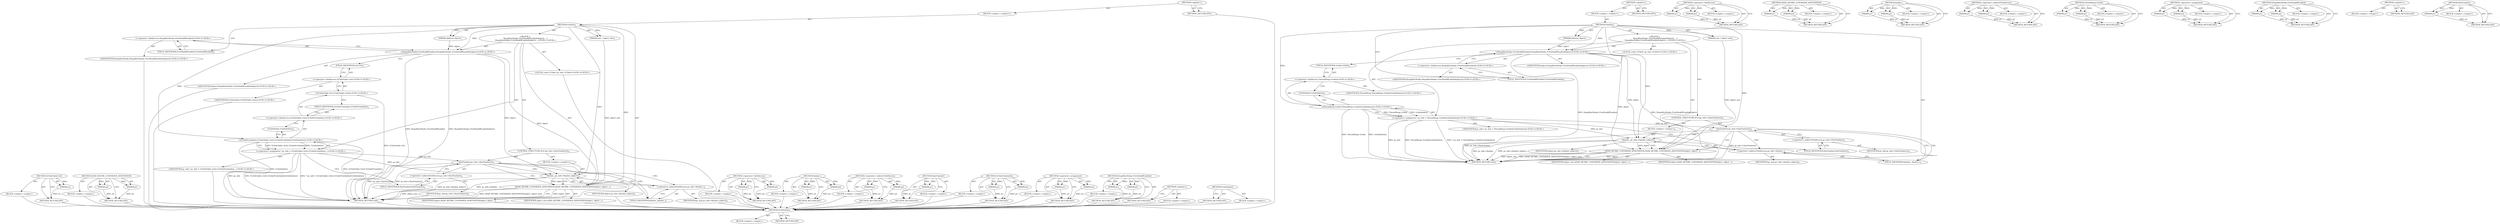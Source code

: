digraph "GcInfoIndex" {
vulnerable_80 [label=<(METHOD,GcInfoIndex)>];
vulnerable_81 [label=<(BLOCK,&lt;empty&gt;,&lt;empty&gt;)>];
vulnerable_82 [label=<(METHOD_RETURN,ANY)>];
vulnerable_6 [label=<(METHOD,&lt;global&gt;)<SUB>1</SUB>>];
vulnerable_7 [label=<(BLOCK,&lt;empty&gt;,&lt;empty&gt;)<SUB>1</SUB>>];
vulnerable_8 [label=<(METHOD,Finalize)<SUB>1</SUB>>];
vulnerable_9 [label=<(PARAM,Address object)<SUB>1</SUB>>];
vulnerable_10 [label=<(PARAM,size_t object_size)<SUB>1</SUB>>];
vulnerable_11 [label="<(BLOCK,{
   HeapAllocHooks::FreeHookIfEnabled(object);...,{
   HeapAllocHooks::FreeHookIfEnabled(object);...)<SUB>1</SUB>>"];
vulnerable_12 [label="<(HeapAllocHooks.FreeHookIfEnabled,HeapAllocHooks::FreeHookIfEnabled(object))<SUB>2</SUB>>"];
vulnerable_13 [label="<(&lt;operator&gt;.fieldAccess,HeapAllocHooks::FreeHookIfEnabled)<SUB>2</SUB>>"];
vulnerable_14 [label="<(IDENTIFIER,HeapAllocHooks,HeapAllocHooks::FreeHookIfEnabled(object))<SUB>2</SUB>>"];
vulnerable_15 [label=<(FIELD_IDENTIFIER,FreeHookIfEnabled,FreeHookIfEnabled)<SUB>2</SUB>>];
vulnerable_16 [label="<(IDENTIFIER,object,HeapAllocHooks::FreeHookIfEnabled(object))<SUB>2</SUB>>"];
vulnerable_17 [label="<(LOCAL,const GCInfo* gc_info: GCInfo*)<SUB>3</SUB>>"];
vulnerable_18 [label="<(&lt;operator&gt;.assignment,* gc_info = ThreadHeap::GcInfo(GcInfoIndex()))<SUB>3</SUB>>"];
vulnerable_19 [label="<(IDENTIFIER,gc_info,* gc_info = ThreadHeap::GcInfo(GcInfoIndex()))<SUB>3</SUB>>"];
vulnerable_20 [label="<(ThreadHeap.GcInfo,ThreadHeap::GcInfo(GcInfoIndex()))<SUB>3</SUB>>"];
vulnerable_21 [label="<(&lt;operator&gt;.fieldAccess,ThreadHeap::GcInfo)<SUB>3</SUB>>"];
vulnerable_22 [label="<(IDENTIFIER,ThreadHeap,ThreadHeap::GcInfo(GcInfoIndex()))<SUB>3</SUB>>"];
vulnerable_23 [label=<(FIELD_IDENTIFIER,GcInfo,GcInfo)<SUB>3</SUB>>];
vulnerable_24 [label=<(GcInfoIndex,GcInfoIndex())<SUB>3</SUB>>];
vulnerable_25 [label=<(CONTROL_STRUCTURE,IF,if (gc_info-&gt;HasFinalizer()))<SUB>4</SUB>>];
vulnerable_26 [label=<(HasFinalizer,gc_info-&gt;HasFinalizer())<SUB>4</SUB>>];
vulnerable_27 [label=<(&lt;operator&gt;.indirectFieldAccess,gc_info-&gt;HasFinalizer)<SUB>4</SUB>>];
vulnerable_28 [label=<(IDENTIFIER,gc_info,gc_info-&gt;HasFinalizer())<SUB>4</SUB>>];
vulnerable_29 [label=<(FIELD_IDENTIFIER,HasFinalizer,HasFinalizer)<SUB>4</SUB>>];
vulnerable_30 [label=<(BLOCK,&lt;empty&gt;,&lt;empty&gt;)<SUB>5</SUB>>];
vulnerable_31 [label=<(finalize_,gc_info-&gt;finalize_(object))<SUB>5</SUB>>];
vulnerable_32 [label=<(&lt;operator&gt;.indirectFieldAccess,gc_info-&gt;finalize_)<SUB>5</SUB>>];
vulnerable_33 [label=<(IDENTIFIER,gc_info,gc_info-&gt;finalize_(object))<SUB>5</SUB>>];
vulnerable_34 [label=<(FIELD_IDENTIFIER,finalize_,finalize_)<SUB>5</SUB>>];
vulnerable_35 [label=<(IDENTIFIER,object,gc_info-&gt;finalize_(object))<SUB>5</SUB>>];
vulnerable_36 [label=<(ASAN_RETIRE_CONTAINER_ANNOTATION,ASAN_RETIRE_CONTAINER_ANNOTATION(object, object...)<SUB>7</SUB>>];
vulnerable_37 [label=<(IDENTIFIER,object,ASAN_RETIRE_CONTAINER_ANNOTATION(object, object...)<SUB>7</SUB>>];
vulnerable_38 [label=<(IDENTIFIER,object_size,ASAN_RETIRE_CONTAINER_ANNOTATION(object, object...)<SUB>7</SUB>>];
vulnerable_39 [label=<(METHOD_RETURN,void)<SUB>1</SUB>>];
vulnerable_41 [label=<(METHOD_RETURN,ANY)<SUB>1</SUB>>];
vulnerable_65 [label=<(METHOD,&lt;operator&gt;.fieldAccess)>];
vulnerable_66 [label=<(PARAM,p1)>];
vulnerable_67 [label=<(PARAM,p2)>];
vulnerable_68 [label=<(BLOCK,&lt;empty&gt;,&lt;empty&gt;)>];
vulnerable_69 [label=<(METHOD_RETURN,ANY)>];
vulnerable_97 [label=<(METHOD,ASAN_RETIRE_CONTAINER_ANNOTATION)>];
vulnerable_98 [label=<(PARAM,p1)>];
vulnerable_99 [label=<(PARAM,p2)>];
vulnerable_100 [label=<(BLOCK,&lt;empty&gt;,&lt;empty&gt;)>];
vulnerable_101 [label=<(METHOD_RETURN,ANY)>];
vulnerable_92 [label=<(METHOD,finalize_)>];
vulnerable_93 [label=<(PARAM,p1)>];
vulnerable_94 [label=<(PARAM,p2)>];
vulnerable_95 [label=<(BLOCK,&lt;empty&gt;,&lt;empty&gt;)>];
vulnerable_96 [label=<(METHOD_RETURN,ANY)>];
vulnerable_87 [label=<(METHOD,&lt;operator&gt;.indirectFieldAccess)>];
vulnerable_88 [label=<(PARAM,p1)>];
vulnerable_89 [label=<(PARAM,p2)>];
vulnerable_90 [label=<(BLOCK,&lt;empty&gt;,&lt;empty&gt;)>];
vulnerable_91 [label=<(METHOD_RETURN,ANY)>];
vulnerable_75 [label=<(METHOD,ThreadHeap.GcInfo)>];
vulnerable_76 [label=<(PARAM,p1)>];
vulnerable_77 [label=<(PARAM,p2)>];
vulnerable_78 [label=<(BLOCK,&lt;empty&gt;,&lt;empty&gt;)>];
vulnerable_79 [label=<(METHOD_RETURN,ANY)>];
vulnerable_70 [label=<(METHOD,&lt;operator&gt;.assignment)>];
vulnerable_71 [label=<(PARAM,p1)>];
vulnerable_72 [label=<(PARAM,p2)>];
vulnerable_73 [label=<(BLOCK,&lt;empty&gt;,&lt;empty&gt;)>];
vulnerable_74 [label=<(METHOD_RETURN,ANY)>];
vulnerable_60 [label=<(METHOD,HeapAllocHooks.FreeHookIfEnabled)>];
vulnerable_61 [label=<(PARAM,p1)>];
vulnerable_62 [label=<(PARAM,p2)>];
vulnerable_63 [label=<(BLOCK,&lt;empty&gt;,&lt;empty&gt;)>];
vulnerable_64 [label=<(METHOD_RETURN,ANY)>];
vulnerable_54 [label=<(METHOD,&lt;global&gt;)<SUB>1</SUB>>];
vulnerable_55 [label=<(BLOCK,&lt;empty&gt;,&lt;empty&gt;)>];
vulnerable_56 [label=<(METHOD_RETURN,ANY)>];
vulnerable_83 [label=<(METHOD,HasFinalizer)>];
vulnerable_84 [label=<(PARAM,p1)>];
vulnerable_85 [label=<(BLOCK,&lt;empty&gt;,&lt;empty&gt;)>];
vulnerable_86 [label=<(METHOD_RETURN,ANY)>];
fixed_83 [label=<(METHOD,GCInfoTable.Get)>];
fixed_84 [label=<(PARAM,p1)>];
fixed_85 [label=<(BLOCK,&lt;empty&gt;,&lt;empty&gt;)>];
fixed_86 [label=<(METHOD_RETURN,ANY)>];
fixed_104 [label=<(METHOD,ASAN_RETIRE_CONTAINER_ANNOTATION)>];
fixed_105 [label=<(PARAM,p1)>];
fixed_106 [label=<(PARAM,p2)>];
fixed_107 [label=<(BLOCK,&lt;empty&gt;,&lt;empty&gt;)>];
fixed_108 [label=<(METHOD_RETURN,ANY)>];
fixed_6 [label=<(METHOD,&lt;global&gt;)<SUB>1</SUB>>];
fixed_7 [label=<(BLOCK,&lt;empty&gt;,&lt;empty&gt;)<SUB>1</SUB>>];
fixed_8 [label=<(METHOD,Finalize)<SUB>1</SUB>>];
fixed_9 [label=<(PARAM,Address object)<SUB>1</SUB>>];
fixed_10 [label=<(PARAM,size_t object_size)<SUB>1</SUB>>];
fixed_11 [label="<(BLOCK,{
   HeapAllocHooks::FreeHookIfEnabled(object);...,{
   HeapAllocHooks::FreeHookIfEnabled(object);...)<SUB>1</SUB>>"];
fixed_12 [label="<(HeapAllocHooks.FreeHookIfEnabled,HeapAllocHooks::FreeHookIfEnabled(object))<SUB>2</SUB>>"];
fixed_13 [label="<(&lt;operator&gt;.fieldAccess,HeapAllocHooks::FreeHookIfEnabled)<SUB>2</SUB>>"];
fixed_14 [label="<(IDENTIFIER,HeapAllocHooks,HeapAllocHooks::FreeHookIfEnabled(object))<SUB>2</SUB>>"];
fixed_15 [label=<(FIELD_IDENTIFIER,FreeHookIfEnabled,FreeHookIfEnabled)<SUB>2</SUB>>];
fixed_16 [label="<(IDENTIFIER,object,HeapAllocHooks::FreeHookIfEnabled(object))<SUB>2</SUB>>"];
fixed_17 [label="<(LOCAL,const GCInfo* gc_info: GCInfo*)<SUB>3</SUB>>"];
fixed_18 [label="<(&lt;operator&gt;.assignment,* gc_info = GCInfoTable::Get().GCInfoFromIndex(...)<SUB>3</SUB>>"];
fixed_19 [label="<(IDENTIFIER,gc_info,* gc_info = GCInfoTable::Get().GCInfoFromIndex(...)<SUB>3</SUB>>"];
fixed_20 [label="<(GCInfoFromIndex,GCInfoTable::Get().GCInfoFromIndex(GcInfoIndex()))<SUB>3</SUB>>"];
fixed_21 [label="<(&lt;operator&gt;.fieldAccess,GCInfoTable::Get().GCInfoFromIndex)<SUB>3</SUB>>"];
fixed_22 [label="<(GCInfoTable.Get,GCInfoTable::Get())<SUB>3</SUB>>"];
fixed_23 [label="<(&lt;operator&gt;.fieldAccess,GCInfoTable::Get)<SUB>3</SUB>>"];
fixed_24 [label="<(IDENTIFIER,GCInfoTable,GCInfoTable::Get())<SUB>3</SUB>>"];
fixed_25 [label=<(FIELD_IDENTIFIER,Get,Get)<SUB>3</SUB>>];
fixed_26 [label=<(FIELD_IDENTIFIER,GCInfoFromIndex,GCInfoFromIndex)<SUB>3</SUB>>];
fixed_27 [label=<(GcInfoIndex,GcInfoIndex())<SUB>3</SUB>>];
fixed_28 [label=<(CONTROL_STRUCTURE,IF,if (gc_info-&gt;HasFinalizer()))<SUB>4</SUB>>];
fixed_29 [label=<(HasFinalizer,gc_info-&gt;HasFinalizer())<SUB>4</SUB>>];
fixed_30 [label=<(&lt;operator&gt;.indirectFieldAccess,gc_info-&gt;HasFinalizer)<SUB>4</SUB>>];
fixed_31 [label=<(IDENTIFIER,gc_info,gc_info-&gt;HasFinalizer())<SUB>4</SUB>>];
fixed_32 [label=<(FIELD_IDENTIFIER,HasFinalizer,HasFinalizer)<SUB>4</SUB>>];
fixed_33 [label=<(BLOCK,&lt;empty&gt;,&lt;empty&gt;)<SUB>5</SUB>>];
fixed_34 [label=<(finalize_,gc_info-&gt;finalize_(object))<SUB>5</SUB>>];
fixed_35 [label=<(&lt;operator&gt;.indirectFieldAccess,gc_info-&gt;finalize_)<SUB>5</SUB>>];
fixed_36 [label=<(IDENTIFIER,gc_info,gc_info-&gt;finalize_(object))<SUB>5</SUB>>];
fixed_37 [label=<(FIELD_IDENTIFIER,finalize_,finalize_)<SUB>5</SUB>>];
fixed_38 [label=<(IDENTIFIER,object,gc_info-&gt;finalize_(object))<SUB>5</SUB>>];
fixed_39 [label=<(ASAN_RETIRE_CONTAINER_ANNOTATION,ASAN_RETIRE_CONTAINER_ANNOTATION(object, object...)<SUB>7</SUB>>];
fixed_40 [label=<(IDENTIFIER,object,ASAN_RETIRE_CONTAINER_ANNOTATION(object, object...)<SUB>7</SUB>>];
fixed_41 [label=<(IDENTIFIER,object_size,ASAN_RETIRE_CONTAINER_ANNOTATION(object, object...)<SUB>7</SUB>>];
fixed_42 [label=<(METHOD_RETURN,void)<SUB>1</SUB>>];
fixed_44 [label=<(METHOD_RETURN,ANY)<SUB>1</SUB>>];
fixed_68 [label=<(METHOD,&lt;operator&gt;.fieldAccess)>];
fixed_69 [label=<(PARAM,p1)>];
fixed_70 [label=<(PARAM,p2)>];
fixed_71 [label=<(BLOCK,&lt;empty&gt;,&lt;empty&gt;)>];
fixed_72 [label=<(METHOD_RETURN,ANY)>];
fixed_99 [label=<(METHOD,finalize_)>];
fixed_100 [label=<(PARAM,p1)>];
fixed_101 [label=<(PARAM,p2)>];
fixed_102 [label=<(BLOCK,&lt;empty&gt;,&lt;empty&gt;)>];
fixed_103 [label=<(METHOD_RETURN,ANY)>];
fixed_94 [label=<(METHOD,&lt;operator&gt;.indirectFieldAccess)>];
fixed_95 [label=<(PARAM,p1)>];
fixed_96 [label=<(PARAM,p2)>];
fixed_97 [label=<(BLOCK,&lt;empty&gt;,&lt;empty&gt;)>];
fixed_98 [label=<(METHOD_RETURN,ANY)>];
fixed_90 [label=<(METHOD,HasFinalizer)>];
fixed_91 [label=<(PARAM,p1)>];
fixed_92 [label=<(BLOCK,&lt;empty&gt;,&lt;empty&gt;)>];
fixed_93 [label=<(METHOD_RETURN,ANY)>];
fixed_78 [label=<(METHOD,GCInfoFromIndex)>];
fixed_79 [label=<(PARAM,p1)>];
fixed_80 [label=<(PARAM,p2)>];
fixed_81 [label=<(BLOCK,&lt;empty&gt;,&lt;empty&gt;)>];
fixed_82 [label=<(METHOD_RETURN,ANY)>];
fixed_73 [label=<(METHOD,&lt;operator&gt;.assignment)>];
fixed_74 [label=<(PARAM,p1)>];
fixed_75 [label=<(PARAM,p2)>];
fixed_76 [label=<(BLOCK,&lt;empty&gt;,&lt;empty&gt;)>];
fixed_77 [label=<(METHOD_RETURN,ANY)>];
fixed_63 [label=<(METHOD,HeapAllocHooks.FreeHookIfEnabled)>];
fixed_64 [label=<(PARAM,p1)>];
fixed_65 [label=<(PARAM,p2)>];
fixed_66 [label=<(BLOCK,&lt;empty&gt;,&lt;empty&gt;)>];
fixed_67 [label=<(METHOD_RETURN,ANY)>];
fixed_57 [label=<(METHOD,&lt;global&gt;)<SUB>1</SUB>>];
fixed_58 [label=<(BLOCK,&lt;empty&gt;,&lt;empty&gt;)>];
fixed_59 [label=<(METHOD_RETURN,ANY)>];
fixed_87 [label=<(METHOD,GcInfoIndex)>];
fixed_88 [label=<(BLOCK,&lt;empty&gt;,&lt;empty&gt;)>];
fixed_89 [label=<(METHOD_RETURN,ANY)>];
vulnerable_80 -> vulnerable_81  [key=0, label="AST: "];
vulnerable_80 -> vulnerable_82  [key=0, label="AST: "];
vulnerable_80 -> vulnerable_82  [key=1, label="CFG: "];
vulnerable_6 -> vulnerable_7  [key=0, label="AST: "];
vulnerable_6 -> vulnerable_41  [key=0, label="AST: "];
vulnerable_6 -> vulnerable_41  [key=1, label="CFG: "];
vulnerable_7 -> vulnerable_8  [key=0, label="AST: "];
vulnerable_8 -> vulnerable_9  [key=0, label="AST: "];
vulnerable_8 -> vulnerable_9  [key=1, label="DDG: "];
vulnerable_8 -> vulnerable_10  [key=0, label="AST: "];
vulnerable_8 -> vulnerable_10  [key=1, label="DDG: "];
vulnerable_8 -> vulnerable_11  [key=0, label="AST: "];
vulnerable_8 -> vulnerable_39  [key=0, label="AST: "];
vulnerable_8 -> vulnerable_15  [key=0, label="CFG: "];
vulnerable_8 -> vulnerable_12  [key=0, label="DDG: "];
vulnerable_8 -> vulnerable_36  [key=0, label="DDG: "];
vulnerable_8 -> vulnerable_20  [key=0, label="DDG: "];
vulnerable_8 -> vulnerable_31  [key=0, label="DDG: "];
vulnerable_9 -> vulnerable_12  [key=0, label="DDG: object"];
vulnerable_10 -> vulnerable_36  [key=0, label="DDG: object_size"];
vulnerable_11 -> vulnerable_12  [key=0, label="AST: "];
vulnerable_11 -> vulnerable_17  [key=0, label="AST: "];
vulnerable_11 -> vulnerable_18  [key=0, label="AST: "];
vulnerable_11 -> vulnerable_25  [key=0, label="AST: "];
vulnerable_11 -> vulnerable_36  [key=0, label="AST: "];
vulnerable_12 -> vulnerable_13  [key=0, label="AST: "];
vulnerable_12 -> vulnerable_16  [key=0, label="AST: "];
vulnerable_12 -> vulnerable_23  [key=0, label="CFG: "];
vulnerable_12 -> vulnerable_39  [key=0, label="DDG: HeapAllocHooks::FreeHookIfEnabled"];
vulnerable_12 -> vulnerable_39  [key=1, label="DDG: HeapAllocHooks::FreeHookIfEnabled(object)"];
vulnerable_12 -> vulnerable_36  [key=0, label="DDG: object"];
vulnerable_12 -> vulnerable_31  [key=0, label="DDG: object"];
vulnerable_13 -> vulnerable_14  [key=0, label="AST: "];
vulnerable_13 -> vulnerable_15  [key=0, label="AST: "];
vulnerable_13 -> vulnerable_12  [key=0, label="CFG: "];
vulnerable_15 -> vulnerable_13  [key=0, label="CFG: "];
vulnerable_18 -> vulnerable_19  [key=0, label="AST: "];
vulnerable_18 -> vulnerable_20  [key=0, label="AST: "];
vulnerable_18 -> vulnerable_29  [key=0, label="CFG: "];
vulnerable_18 -> vulnerable_39  [key=0, label="DDG: gc_info"];
vulnerable_18 -> vulnerable_39  [key=1, label="DDG: ThreadHeap::GcInfo(GcInfoIndex())"];
vulnerable_18 -> vulnerable_39  [key=2, label="DDG: * gc_info = ThreadHeap::GcInfo(GcInfoIndex())"];
vulnerable_18 -> vulnerable_26  [key=0, label="DDG: gc_info"];
vulnerable_18 -> vulnerable_31  [key=0, label="DDG: gc_info"];
vulnerable_20 -> vulnerable_21  [key=0, label="AST: "];
vulnerable_20 -> vulnerable_24  [key=0, label="AST: "];
vulnerable_20 -> vulnerable_18  [key=0, label="CFG: "];
vulnerable_20 -> vulnerable_18  [key=1, label="DDG: ThreadHeap::GcInfo"];
vulnerable_20 -> vulnerable_18  [key=2, label="DDG: GcInfoIndex()"];
vulnerable_20 -> vulnerable_39  [key=0, label="DDG: ThreadHeap::GcInfo"];
vulnerable_20 -> vulnerable_39  [key=1, label="DDG: GcInfoIndex()"];
vulnerable_21 -> vulnerable_22  [key=0, label="AST: "];
vulnerable_21 -> vulnerable_23  [key=0, label="AST: "];
vulnerable_21 -> vulnerable_24  [key=0, label="CFG: "];
vulnerable_23 -> vulnerable_21  [key=0, label="CFG: "];
vulnerable_24 -> vulnerable_20  [key=0, label="CFG: "];
vulnerable_25 -> vulnerable_26  [key=0, label="AST: "];
vulnerable_25 -> vulnerable_30  [key=0, label="AST: "];
vulnerable_26 -> vulnerable_27  [key=0, label="AST: "];
vulnerable_26 -> vulnerable_34  [key=0, label="CFG: "];
vulnerable_26 -> vulnerable_34  [key=1, label="CDG: "];
vulnerable_26 -> vulnerable_36  [key=0, label="CFG: "];
vulnerable_26 -> vulnerable_39  [key=0, label="DDG: gc_info-&gt;HasFinalizer"];
vulnerable_26 -> vulnerable_39  [key=1, label="DDG: gc_info-&gt;HasFinalizer()"];
vulnerable_26 -> vulnerable_32  [key=0, label="CDG: "];
vulnerable_26 -> vulnerable_31  [key=0, label="CDG: "];
vulnerable_27 -> vulnerable_28  [key=0, label="AST: "];
vulnerable_27 -> vulnerable_29  [key=0, label="AST: "];
vulnerable_27 -> vulnerable_26  [key=0, label="CFG: "];
vulnerable_29 -> vulnerable_27  [key=0, label="CFG: "];
vulnerable_30 -> vulnerable_31  [key=0, label="AST: "];
vulnerable_31 -> vulnerable_32  [key=0, label="AST: "];
vulnerable_31 -> vulnerable_35  [key=0, label="AST: "];
vulnerable_31 -> vulnerable_36  [key=0, label="CFG: "];
vulnerable_31 -> vulnerable_36  [key=1, label="DDG: object"];
vulnerable_31 -> vulnerable_39  [key=0, label="DDG: gc_info-&gt;finalize_"];
vulnerable_31 -> vulnerable_39  [key=1, label="DDG: gc_info-&gt;finalize_(object)"];
vulnerable_32 -> vulnerable_33  [key=0, label="AST: "];
vulnerable_32 -> vulnerable_34  [key=0, label="AST: "];
vulnerable_32 -> vulnerable_31  [key=0, label="CFG: "];
vulnerable_34 -> vulnerable_32  [key=0, label="CFG: "];
vulnerable_36 -> vulnerable_37  [key=0, label="AST: "];
vulnerable_36 -> vulnerable_38  [key=0, label="AST: "];
vulnerable_36 -> vulnerable_39  [key=0, label="CFG: "];
vulnerable_36 -> vulnerable_39  [key=1, label="DDG: object"];
vulnerable_36 -> vulnerable_39  [key=2, label="DDG: object_size"];
vulnerable_36 -> vulnerable_39  [key=3, label="DDG: ASAN_RETIRE_CONTAINER_ANNOTATION(object, object_size)"];
vulnerable_65 -> vulnerable_66  [key=0, label="AST: "];
vulnerable_65 -> vulnerable_66  [key=1, label="DDG: "];
vulnerable_65 -> vulnerable_68  [key=0, label="AST: "];
vulnerable_65 -> vulnerable_67  [key=0, label="AST: "];
vulnerable_65 -> vulnerable_67  [key=1, label="DDG: "];
vulnerable_65 -> vulnerable_69  [key=0, label="AST: "];
vulnerable_65 -> vulnerable_69  [key=1, label="CFG: "];
vulnerable_66 -> vulnerable_69  [key=0, label="DDG: p1"];
vulnerable_67 -> vulnerable_69  [key=0, label="DDG: p2"];
vulnerable_97 -> vulnerable_98  [key=0, label="AST: "];
vulnerable_97 -> vulnerable_98  [key=1, label="DDG: "];
vulnerable_97 -> vulnerable_100  [key=0, label="AST: "];
vulnerable_97 -> vulnerable_99  [key=0, label="AST: "];
vulnerable_97 -> vulnerable_99  [key=1, label="DDG: "];
vulnerable_97 -> vulnerable_101  [key=0, label="AST: "];
vulnerable_97 -> vulnerable_101  [key=1, label="CFG: "];
vulnerable_98 -> vulnerable_101  [key=0, label="DDG: p1"];
vulnerable_99 -> vulnerable_101  [key=0, label="DDG: p2"];
vulnerable_92 -> vulnerable_93  [key=0, label="AST: "];
vulnerable_92 -> vulnerable_93  [key=1, label="DDG: "];
vulnerable_92 -> vulnerable_95  [key=0, label="AST: "];
vulnerable_92 -> vulnerable_94  [key=0, label="AST: "];
vulnerable_92 -> vulnerable_94  [key=1, label="DDG: "];
vulnerable_92 -> vulnerable_96  [key=0, label="AST: "];
vulnerable_92 -> vulnerable_96  [key=1, label="CFG: "];
vulnerable_93 -> vulnerable_96  [key=0, label="DDG: p1"];
vulnerable_94 -> vulnerable_96  [key=0, label="DDG: p2"];
vulnerable_87 -> vulnerable_88  [key=0, label="AST: "];
vulnerable_87 -> vulnerable_88  [key=1, label="DDG: "];
vulnerable_87 -> vulnerable_90  [key=0, label="AST: "];
vulnerable_87 -> vulnerable_89  [key=0, label="AST: "];
vulnerable_87 -> vulnerable_89  [key=1, label="DDG: "];
vulnerable_87 -> vulnerable_91  [key=0, label="AST: "];
vulnerable_87 -> vulnerable_91  [key=1, label="CFG: "];
vulnerable_88 -> vulnerable_91  [key=0, label="DDG: p1"];
vulnerable_89 -> vulnerable_91  [key=0, label="DDG: p2"];
vulnerable_75 -> vulnerable_76  [key=0, label="AST: "];
vulnerable_75 -> vulnerable_76  [key=1, label="DDG: "];
vulnerable_75 -> vulnerable_78  [key=0, label="AST: "];
vulnerable_75 -> vulnerable_77  [key=0, label="AST: "];
vulnerable_75 -> vulnerable_77  [key=1, label="DDG: "];
vulnerable_75 -> vulnerable_79  [key=0, label="AST: "];
vulnerable_75 -> vulnerable_79  [key=1, label="CFG: "];
vulnerable_76 -> vulnerable_79  [key=0, label="DDG: p1"];
vulnerable_77 -> vulnerable_79  [key=0, label="DDG: p2"];
vulnerable_70 -> vulnerable_71  [key=0, label="AST: "];
vulnerable_70 -> vulnerable_71  [key=1, label="DDG: "];
vulnerable_70 -> vulnerable_73  [key=0, label="AST: "];
vulnerable_70 -> vulnerable_72  [key=0, label="AST: "];
vulnerable_70 -> vulnerable_72  [key=1, label="DDG: "];
vulnerable_70 -> vulnerable_74  [key=0, label="AST: "];
vulnerable_70 -> vulnerable_74  [key=1, label="CFG: "];
vulnerable_71 -> vulnerable_74  [key=0, label="DDG: p1"];
vulnerable_72 -> vulnerable_74  [key=0, label="DDG: p2"];
vulnerable_60 -> vulnerable_61  [key=0, label="AST: "];
vulnerable_60 -> vulnerable_61  [key=1, label="DDG: "];
vulnerable_60 -> vulnerable_63  [key=0, label="AST: "];
vulnerable_60 -> vulnerable_62  [key=0, label="AST: "];
vulnerable_60 -> vulnerable_62  [key=1, label="DDG: "];
vulnerable_60 -> vulnerable_64  [key=0, label="AST: "];
vulnerable_60 -> vulnerable_64  [key=1, label="CFG: "];
vulnerable_61 -> vulnerable_64  [key=0, label="DDG: p1"];
vulnerable_62 -> vulnerable_64  [key=0, label="DDG: p2"];
vulnerable_54 -> vulnerable_55  [key=0, label="AST: "];
vulnerable_54 -> vulnerable_56  [key=0, label="AST: "];
vulnerable_54 -> vulnerable_56  [key=1, label="CFG: "];
vulnerable_83 -> vulnerable_84  [key=0, label="AST: "];
vulnerable_83 -> vulnerable_84  [key=1, label="DDG: "];
vulnerable_83 -> vulnerable_85  [key=0, label="AST: "];
vulnerable_83 -> vulnerable_86  [key=0, label="AST: "];
vulnerable_83 -> vulnerable_86  [key=1, label="CFG: "];
vulnerable_84 -> vulnerable_86  [key=0, label="DDG: p1"];
fixed_83 -> fixed_84  [key=0, label="AST: "];
fixed_83 -> fixed_84  [key=1, label="DDG: "];
fixed_83 -> fixed_85  [key=0, label="AST: "];
fixed_83 -> fixed_86  [key=0, label="AST: "];
fixed_83 -> fixed_86  [key=1, label="CFG: "];
fixed_84 -> fixed_86  [key=0, label="DDG: p1"];
fixed_85 -> vulnerable_80  [key=0];
fixed_86 -> vulnerable_80  [key=0];
fixed_104 -> fixed_105  [key=0, label="AST: "];
fixed_104 -> fixed_105  [key=1, label="DDG: "];
fixed_104 -> fixed_107  [key=0, label="AST: "];
fixed_104 -> fixed_106  [key=0, label="AST: "];
fixed_104 -> fixed_106  [key=1, label="DDG: "];
fixed_104 -> fixed_108  [key=0, label="AST: "];
fixed_104 -> fixed_108  [key=1, label="CFG: "];
fixed_105 -> fixed_108  [key=0, label="DDG: p1"];
fixed_106 -> fixed_108  [key=0, label="DDG: p2"];
fixed_107 -> vulnerable_80  [key=0];
fixed_108 -> vulnerable_80  [key=0];
fixed_6 -> fixed_7  [key=0, label="AST: "];
fixed_6 -> fixed_44  [key=0, label="AST: "];
fixed_6 -> fixed_44  [key=1, label="CFG: "];
fixed_7 -> fixed_8  [key=0, label="AST: "];
fixed_8 -> fixed_9  [key=0, label="AST: "];
fixed_8 -> fixed_9  [key=1, label="DDG: "];
fixed_8 -> fixed_10  [key=0, label="AST: "];
fixed_8 -> fixed_10  [key=1, label="DDG: "];
fixed_8 -> fixed_11  [key=0, label="AST: "];
fixed_8 -> fixed_42  [key=0, label="AST: "];
fixed_8 -> fixed_15  [key=0, label="CFG: "];
fixed_8 -> fixed_12  [key=0, label="DDG: "];
fixed_8 -> fixed_39  [key=0, label="DDG: "];
fixed_8 -> fixed_20  [key=0, label="DDG: "];
fixed_8 -> fixed_34  [key=0, label="DDG: "];
fixed_9 -> fixed_12  [key=0, label="DDG: object"];
fixed_10 -> fixed_39  [key=0, label="DDG: object_size"];
fixed_11 -> fixed_12  [key=0, label="AST: "];
fixed_11 -> fixed_17  [key=0, label="AST: "];
fixed_11 -> fixed_18  [key=0, label="AST: "];
fixed_11 -> fixed_28  [key=0, label="AST: "];
fixed_11 -> fixed_39  [key=0, label="AST: "];
fixed_12 -> fixed_13  [key=0, label="AST: "];
fixed_12 -> fixed_16  [key=0, label="AST: "];
fixed_12 -> fixed_25  [key=0, label="CFG: "];
fixed_12 -> fixed_42  [key=0, label="DDG: HeapAllocHooks::FreeHookIfEnabled"];
fixed_12 -> fixed_42  [key=1, label="DDG: HeapAllocHooks::FreeHookIfEnabled(object)"];
fixed_12 -> fixed_39  [key=0, label="DDG: object"];
fixed_12 -> fixed_34  [key=0, label="DDG: object"];
fixed_13 -> fixed_14  [key=0, label="AST: "];
fixed_13 -> fixed_15  [key=0, label="AST: "];
fixed_13 -> fixed_12  [key=0, label="CFG: "];
fixed_14 -> vulnerable_80  [key=0];
fixed_15 -> fixed_13  [key=0, label="CFG: "];
fixed_16 -> vulnerable_80  [key=0];
fixed_17 -> vulnerable_80  [key=0];
fixed_18 -> fixed_19  [key=0, label="AST: "];
fixed_18 -> fixed_20  [key=0, label="AST: "];
fixed_18 -> fixed_32  [key=0, label="CFG: "];
fixed_18 -> fixed_42  [key=0, label="DDG: gc_info"];
fixed_18 -> fixed_42  [key=1, label="DDG: GCInfoTable::Get().GCInfoFromIndex(GcInfoIndex())"];
fixed_18 -> fixed_42  [key=2, label="DDG: * gc_info = GCInfoTable::Get().GCInfoFromIndex(GcInfoIndex())"];
fixed_18 -> fixed_29  [key=0, label="DDG: gc_info"];
fixed_18 -> fixed_34  [key=0, label="DDG: gc_info"];
fixed_19 -> vulnerable_80  [key=0];
fixed_20 -> fixed_21  [key=0, label="AST: "];
fixed_20 -> fixed_27  [key=0, label="AST: "];
fixed_20 -> fixed_18  [key=0, label="CFG: "];
fixed_20 -> fixed_18  [key=1, label="DDG: GCInfoTable::Get().GCInfoFromIndex"];
fixed_20 -> fixed_18  [key=2, label="DDG: GcInfoIndex()"];
fixed_20 -> fixed_42  [key=0, label="DDG: GCInfoTable::Get().GCInfoFromIndex"];
fixed_20 -> fixed_42  [key=1, label="DDG: GcInfoIndex()"];
fixed_21 -> fixed_22  [key=0, label="AST: "];
fixed_21 -> fixed_26  [key=0, label="AST: "];
fixed_21 -> fixed_27  [key=0, label="CFG: "];
fixed_22 -> fixed_23  [key=0, label="AST: "];
fixed_22 -> fixed_26  [key=0, label="CFG: "];
fixed_22 -> fixed_42  [key=0, label="DDG: GCInfoTable::Get"];
fixed_23 -> fixed_24  [key=0, label="AST: "];
fixed_23 -> fixed_25  [key=0, label="AST: "];
fixed_23 -> fixed_22  [key=0, label="CFG: "];
fixed_24 -> vulnerable_80  [key=0];
fixed_25 -> fixed_23  [key=0, label="CFG: "];
fixed_26 -> fixed_21  [key=0, label="CFG: "];
fixed_27 -> fixed_20  [key=0, label="CFG: "];
fixed_28 -> fixed_29  [key=0, label="AST: "];
fixed_28 -> fixed_33  [key=0, label="AST: "];
fixed_29 -> fixed_30  [key=0, label="AST: "];
fixed_29 -> fixed_37  [key=0, label="CFG: "];
fixed_29 -> fixed_37  [key=1, label="CDG: "];
fixed_29 -> fixed_39  [key=0, label="CFG: "];
fixed_29 -> fixed_42  [key=0, label="DDG: gc_info-&gt;HasFinalizer"];
fixed_29 -> fixed_42  [key=1, label="DDG: gc_info-&gt;HasFinalizer()"];
fixed_29 -> fixed_34  [key=0, label="CDG: "];
fixed_29 -> fixed_35  [key=0, label="CDG: "];
fixed_30 -> fixed_31  [key=0, label="AST: "];
fixed_30 -> fixed_32  [key=0, label="AST: "];
fixed_30 -> fixed_29  [key=0, label="CFG: "];
fixed_31 -> vulnerable_80  [key=0];
fixed_32 -> fixed_30  [key=0, label="CFG: "];
fixed_33 -> fixed_34  [key=0, label="AST: "];
fixed_34 -> fixed_35  [key=0, label="AST: "];
fixed_34 -> fixed_38  [key=0, label="AST: "];
fixed_34 -> fixed_39  [key=0, label="CFG: "];
fixed_34 -> fixed_39  [key=1, label="DDG: object"];
fixed_34 -> fixed_42  [key=0, label="DDG: gc_info-&gt;finalize_"];
fixed_34 -> fixed_42  [key=1, label="DDG: gc_info-&gt;finalize_(object)"];
fixed_35 -> fixed_36  [key=0, label="AST: "];
fixed_35 -> fixed_37  [key=0, label="AST: "];
fixed_35 -> fixed_34  [key=0, label="CFG: "];
fixed_36 -> vulnerable_80  [key=0];
fixed_37 -> fixed_35  [key=0, label="CFG: "];
fixed_38 -> vulnerable_80  [key=0];
fixed_39 -> fixed_40  [key=0, label="AST: "];
fixed_39 -> fixed_41  [key=0, label="AST: "];
fixed_39 -> fixed_42  [key=0, label="CFG: "];
fixed_39 -> fixed_42  [key=1, label="DDG: object"];
fixed_39 -> fixed_42  [key=2, label="DDG: object_size"];
fixed_39 -> fixed_42  [key=3, label="DDG: ASAN_RETIRE_CONTAINER_ANNOTATION(object, object_size)"];
fixed_40 -> vulnerable_80  [key=0];
fixed_41 -> vulnerable_80  [key=0];
fixed_42 -> vulnerable_80  [key=0];
fixed_44 -> vulnerable_80  [key=0];
fixed_68 -> fixed_69  [key=0, label="AST: "];
fixed_68 -> fixed_69  [key=1, label="DDG: "];
fixed_68 -> fixed_71  [key=0, label="AST: "];
fixed_68 -> fixed_70  [key=0, label="AST: "];
fixed_68 -> fixed_70  [key=1, label="DDG: "];
fixed_68 -> fixed_72  [key=0, label="AST: "];
fixed_68 -> fixed_72  [key=1, label="CFG: "];
fixed_69 -> fixed_72  [key=0, label="DDG: p1"];
fixed_70 -> fixed_72  [key=0, label="DDG: p2"];
fixed_71 -> vulnerable_80  [key=0];
fixed_72 -> vulnerable_80  [key=0];
fixed_99 -> fixed_100  [key=0, label="AST: "];
fixed_99 -> fixed_100  [key=1, label="DDG: "];
fixed_99 -> fixed_102  [key=0, label="AST: "];
fixed_99 -> fixed_101  [key=0, label="AST: "];
fixed_99 -> fixed_101  [key=1, label="DDG: "];
fixed_99 -> fixed_103  [key=0, label="AST: "];
fixed_99 -> fixed_103  [key=1, label="CFG: "];
fixed_100 -> fixed_103  [key=0, label="DDG: p1"];
fixed_101 -> fixed_103  [key=0, label="DDG: p2"];
fixed_102 -> vulnerable_80  [key=0];
fixed_103 -> vulnerable_80  [key=0];
fixed_94 -> fixed_95  [key=0, label="AST: "];
fixed_94 -> fixed_95  [key=1, label="DDG: "];
fixed_94 -> fixed_97  [key=0, label="AST: "];
fixed_94 -> fixed_96  [key=0, label="AST: "];
fixed_94 -> fixed_96  [key=1, label="DDG: "];
fixed_94 -> fixed_98  [key=0, label="AST: "];
fixed_94 -> fixed_98  [key=1, label="CFG: "];
fixed_95 -> fixed_98  [key=0, label="DDG: p1"];
fixed_96 -> fixed_98  [key=0, label="DDG: p2"];
fixed_97 -> vulnerable_80  [key=0];
fixed_98 -> vulnerable_80  [key=0];
fixed_90 -> fixed_91  [key=0, label="AST: "];
fixed_90 -> fixed_91  [key=1, label="DDG: "];
fixed_90 -> fixed_92  [key=0, label="AST: "];
fixed_90 -> fixed_93  [key=0, label="AST: "];
fixed_90 -> fixed_93  [key=1, label="CFG: "];
fixed_91 -> fixed_93  [key=0, label="DDG: p1"];
fixed_92 -> vulnerable_80  [key=0];
fixed_93 -> vulnerable_80  [key=0];
fixed_78 -> fixed_79  [key=0, label="AST: "];
fixed_78 -> fixed_79  [key=1, label="DDG: "];
fixed_78 -> fixed_81  [key=0, label="AST: "];
fixed_78 -> fixed_80  [key=0, label="AST: "];
fixed_78 -> fixed_80  [key=1, label="DDG: "];
fixed_78 -> fixed_82  [key=0, label="AST: "];
fixed_78 -> fixed_82  [key=1, label="CFG: "];
fixed_79 -> fixed_82  [key=0, label="DDG: p1"];
fixed_80 -> fixed_82  [key=0, label="DDG: p2"];
fixed_81 -> vulnerable_80  [key=0];
fixed_82 -> vulnerable_80  [key=0];
fixed_73 -> fixed_74  [key=0, label="AST: "];
fixed_73 -> fixed_74  [key=1, label="DDG: "];
fixed_73 -> fixed_76  [key=0, label="AST: "];
fixed_73 -> fixed_75  [key=0, label="AST: "];
fixed_73 -> fixed_75  [key=1, label="DDG: "];
fixed_73 -> fixed_77  [key=0, label="AST: "];
fixed_73 -> fixed_77  [key=1, label="CFG: "];
fixed_74 -> fixed_77  [key=0, label="DDG: p1"];
fixed_75 -> fixed_77  [key=0, label="DDG: p2"];
fixed_76 -> vulnerable_80  [key=0];
fixed_77 -> vulnerable_80  [key=0];
fixed_63 -> fixed_64  [key=0, label="AST: "];
fixed_63 -> fixed_64  [key=1, label="DDG: "];
fixed_63 -> fixed_66  [key=0, label="AST: "];
fixed_63 -> fixed_65  [key=0, label="AST: "];
fixed_63 -> fixed_65  [key=1, label="DDG: "];
fixed_63 -> fixed_67  [key=0, label="AST: "];
fixed_63 -> fixed_67  [key=1, label="CFG: "];
fixed_64 -> fixed_67  [key=0, label="DDG: p1"];
fixed_65 -> fixed_67  [key=0, label="DDG: p2"];
fixed_66 -> vulnerable_80  [key=0];
fixed_67 -> vulnerable_80  [key=0];
fixed_57 -> fixed_58  [key=0, label="AST: "];
fixed_57 -> fixed_59  [key=0, label="AST: "];
fixed_57 -> fixed_59  [key=1, label="CFG: "];
fixed_58 -> vulnerable_80  [key=0];
fixed_59 -> vulnerable_80  [key=0];
fixed_87 -> fixed_88  [key=0, label="AST: "];
fixed_87 -> fixed_89  [key=0, label="AST: "];
fixed_87 -> fixed_89  [key=1, label="CFG: "];
fixed_88 -> vulnerable_80  [key=0];
fixed_89 -> vulnerable_80  [key=0];
}
